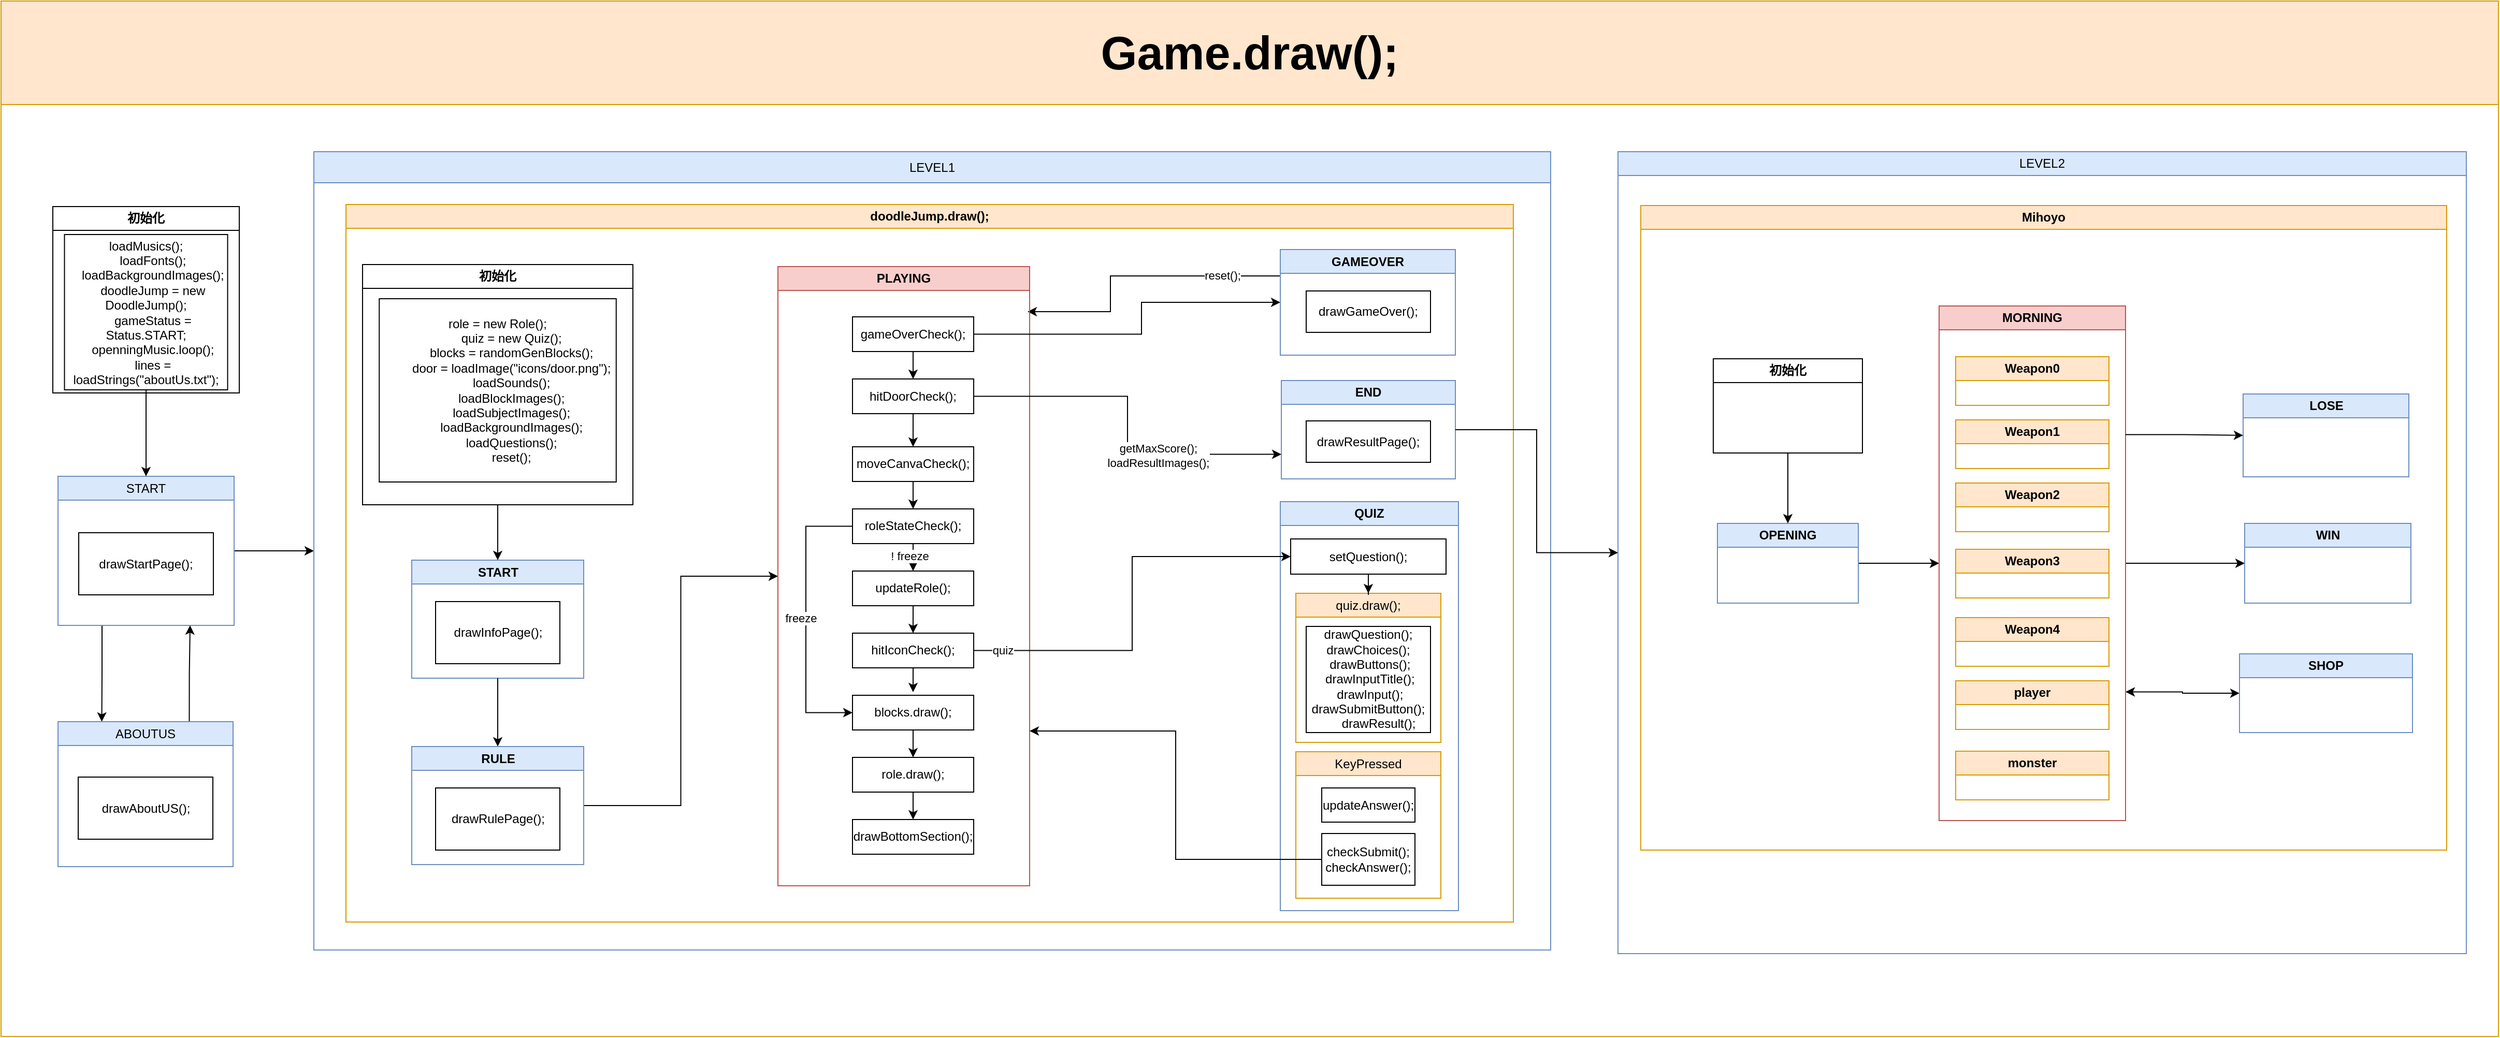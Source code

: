 <mxfile version="27.0.6">
  <diagram name="第 1 页" id="cSozIp57qJwRyhuuyeIa">
    <mxGraphModel dx="2410" dy="1085" grid="1" gridSize="10" guides="1" tooltips="1" connect="1" arrows="1" fold="1" page="1" pageScale="1" pageWidth="980" pageHeight="690" math="0" shadow="0">
      <root>
        <mxCell id="0" />
        <mxCell id="1" parent="0" />
        <mxCell id="UOpG-oegpbDqtiNNoH85-1" value="&lt;font style=&quot;font-size: 45px;&quot;&gt;Game.draw();&lt;/font&gt;" style="swimlane;whiteSpace=wrap;html=1;startSize=100;fontSize=20;fillColor=#ffe6cc;strokeColor=#d79b00;" parent="1" vertex="1">
          <mxGeometry x="39" y="40" width="2411" height="1000" as="geometry">
            <mxRectangle x="840" y="20" width="200" height="100" as="alternateBounds" />
          </mxGeometry>
        </mxCell>
        <mxCell id="UOpG-oegpbDqtiNNoH85-2" style="edgeStyle=orthogonalEdgeStyle;rounded=0;orthogonalLoop=1;jettySize=auto;html=1;exitX=1;exitY=0.5;exitDx=0;exitDy=0;entryX=0;entryY=0.5;entryDx=0;entryDy=0;" parent="UOpG-oegpbDqtiNNoH85-1" edge="1">
          <mxGeometry relative="1" as="geometry">
            <mxPoint x="160" y="260" as="sourcePoint" />
          </mxGeometry>
        </mxCell>
        <mxCell id="UOpG-oegpbDqtiNNoH85-3" style="edgeStyle=orthogonalEdgeStyle;rounded=0;orthogonalLoop=1;jettySize=auto;html=1;exitX=0.25;exitY=1;exitDx=0;exitDy=0;entryX=0.25;entryY=0;entryDx=0;entryDy=0;" parent="UOpG-oegpbDqtiNNoH85-1" source="UOpG-oegpbDqtiNNoH85-5" target="UOpG-oegpbDqtiNNoH85-8" edge="1">
          <mxGeometry relative="1" as="geometry" />
        </mxCell>
        <mxCell id="UOpG-oegpbDqtiNNoH85-4" style="edgeStyle=orthogonalEdgeStyle;rounded=0;orthogonalLoop=1;jettySize=auto;html=1;exitX=1;exitY=0.5;exitDx=0;exitDy=0;entryX=0;entryY=0.5;entryDx=0;entryDy=0;" parent="UOpG-oegpbDqtiNNoH85-1" source="UOpG-oegpbDqtiNNoH85-5" target="UOpG-oegpbDqtiNNoH85-10" edge="1">
          <mxGeometry relative="1" as="geometry" />
        </mxCell>
        <mxCell id="UOpG-oegpbDqtiNNoH85-5" value="&lt;span style=&quot;font-weight: 400;&quot;&gt;START&lt;/span&gt;" style="swimlane;whiteSpace=wrap;html=1;fillColor=#dae8fc;strokeColor=#6c8ebf;startSize=23;" parent="UOpG-oegpbDqtiNNoH85-1" vertex="1">
          <mxGeometry x="55" y="459" width="170" height="144" as="geometry">
            <mxRectangle x="47" y="501" width="120" height="60" as="alternateBounds" />
          </mxGeometry>
        </mxCell>
        <mxCell id="UOpG-oegpbDqtiNNoH85-6" value="drawStartPage();" style="rounded=0;whiteSpace=wrap;html=1;" parent="UOpG-oegpbDqtiNNoH85-5" vertex="1">
          <mxGeometry x="20" y="54.5" width="130" height="60" as="geometry" />
        </mxCell>
        <mxCell id="UOpG-oegpbDqtiNNoH85-7" style="edgeStyle=orthogonalEdgeStyle;rounded=0;orthogonalLoop=1;jettySize=auto;html=1;exitX=0.75;exitY=0;exitDx=0;exitDy=0;entryX=0.75;entryY=1;entryDx=0;entryDy=0;" parent="UOpG-oegpbDqtiNNoH85-1" source="UOpG-oegpbDqtiNNoH85-8" target="UOpG-oegpbDqtiNNoH85-5" edge="1">
          <mxGeometry relative="1" as="geometry" />
        </mxCell>
        <mxCell id="UOpG-oegpbDqtiNNoH85-10" value="&lt;span style=&quot;font-weight: 400;&quot;&gt;LEVEL1&lt;/span&gt;" style="swimlane;whiteSpace=wrap;html=1;startSize=30;fillColor=#dae8fc;strokeColor=#6c8ebf;" parent="UOpG-oegpbDqtiNNoH85-1" vertex="1">
          <mxGeometry x="302" y="145.5" width="1194" height="771" as="geometry">
            <mxRectangle x="302" y="145.5" width="120" height="60" as="alternateBounds" />
          </mxGeometry>
        </mxCell>
        <mxCell id="UOpG-oegpbDqtiNNoH85-11" value="doodleJump.draw();" style="swimlane;whiteSpace=wrap;html=1;startSize=23;fillColor=#ffe6cc;strokeColor=#d79b00;" parent="UOpG-oegpbDqtiNNoH85-10" vertex="1">
          <mxGeometry x="31" y="51" width="1127" height="693" as="geometry">
            <mxRectangle x="16" y="44" width="130" height="60" as="alternateBounds" />
          </mxGeometry>
        </mxCell>
        <mxCell id="UOpG-oegpbDqtiNNoH85-13" value="START" style="swimlane;whiteSpace=wrap;html=1;startSize=23;fillColor=#dae8fc;strokeColor=#6c8ebf;" parent="UOpG-oegpbDqtiNNoH85-11" vertex="1">
          <mxGeometry x="63.5" y="343.5" width="166" height="114" as="geometry">
            <mxRectangle x="44" y="186" width="130" height="60" as="alternateBounds" />
          </mxGeometry>
        </mxCell>
        <mxCell id="UOpG-oegpbDqtiNNoH85-14" value="drawInfoPage();" style="whiteSpace=wrap;html=1;" parent="UOpG-oegpbDqtiNNoH85-13" vertex="1">
          <mxGeometry x="23" y="40" width="120" height="60" as="geometry" />
        </mxCell>
        <mxCell id="UOpG-oegpbDqtiNNoH85-182" style="edgeStyle=orthogonalEdgeStyle;rounded=0;orthogonalLoop=1;jettySize=auto;html=1;exitX=0;exitY=0.25;exitDx=0;exitDy=0;" parent="UOpG-oegpbDqtiNNoH85-11" source="UOpG-oegpbDqtiNNoH85-16" edge="1">
          <mxGeometry relative="1" as="geometry">
            <mxPoint x="658" y="103.5" as="targetPoint" />
            <Array as="points">
              <mxPoint x="738" y="69" />
              <mxPoint x="738" y="104" />
            </Array>
          </mxGeometry>
        </mxCell>
        <mxCell id="UOpG-oegpbDqtiNNoH85-184" value="reset();" style="edgeLabel;html=1;align=center;verticalAlign=middle;resizable=0;points=[];" parent="UOpG-oegpbDqtiNNoH85-182" vertex="1" connectable="0">
          <mxGeometry x="-0.598" y="2" relative="1" as="geometry">
            <mxPoint y="-3" as="offset" />
          </mxGeometry>
        </mxCell>
        <mxCell id="UOpG-oegpbDqtiNNoH85-16" value="GAMEOVER" style="swimlane;whiteSpace=wrap;html=1;startSize=23;fillColor=#dae8fc;strokeColor=#6c8ebf;" parent="UOpG-oegpbDqtiNNoH85-11" vertex="1">
          <mxGeometry x="902" y="43.5" width="169" height="102" as="geometry">
            <mxRectangle x="274" y="186" width="130" height="60" as="alternateBounds" />
          </mxGeometry>
        </mxCell>
        <mxCell id="UOpG-oegpbDqtiNNoH85-17" value="drawGameOver();" style="whiteSpace=wrap;html=1;" parent="UOpG-oegpbDqtiNNoH85-16" vertex="1">
          <mxGeometry x="25" y="40" width="120" height="40" as="geometry" />
        </mxCell>
        <mxCell id="UOpG-oegpbDqtiNNoH85-18" style="edgeStyle=orthogonalEdgeStyle;rounded=0;orthogonalLoop=1;jettySize=auto;html=1;exitX=0.5;exitY=1;exitDx=0;exitDy=0;entryX=0.5;entryY=0;entryDx=0;entryDy=0;" parent="UOpG-oegpbDqtiNNoH85-11" source="UOpG-oegpbDqtiNNoH85-19" target="UOpG-oegpbDqtiNNoH85-13" edge="1">
          <mxGeometry relative="1" as="geometry" />
        </mxCell>
        <mxCell id="UOpG-oegpbDqtiNNoH85-19" value="初始化" style="swimlane;whiteSpace=wrap;html=1;startSize=23;" parent="UOpG-oegpbDqtiNNoH85-11" vertex="1">
          <mxGeometry x="16" y="58" width="261" height="232" as="geometry">
            <mxRectangle x="118.5" y="47" width="130" height="60" as="alternateBounds" />
          </mxGeometry>
        </mxCell>
        <mxCell id="UOpG-oegpbDqtiNNoH85-20" value="&lt;div&gt;role = new Role();&lt;/div&gt;&lt;div&gt;&amp;nbsp; &amp;nbsp; &amp;nbsp; &amp;nbsp; quiz = new Quiz();&lt;/div&gt;&lt;div&gt;&amp;nbsp; &amp;nbsp; &amp;nbsp; &amp;nbsp; blocks = randomGenBlocks();&lt;/div&gt;&lt;div&gt;&amp;nbsp; &amp;nbsp; &amp;nbsp; &amp;nbsp; door = loadImage(&quot;icons/door.png&quot;);&lt;/div&gt;&lt;div&gt;&amp;nbsp; &amp;nbsp; &amp;nbsp; &amp;nbsp; loadSounds();&lt;/div&gt;&lt;div&gt;&amp;nbsp; &amp;nbsp; &amp;nbsp; &amp;nbsp; loadBlockImages();&lt;/div&gt;&lt;div&gt;&amp;nbsp; &amp;nbsp; &amp;nbsp; &amp;nbsp; loadSubjectImages();&lt;/div&gt;&lt;div&gt;&amp;nbsp; &amp;nbsp; &amp;nbsp; &amp;nbsp; loadBackgroundImages();&lt;/div&gt;&lt;div&gt;&amp;nbsp; &amp;nbsp; &amp;nbsp; &amp;nbsp; loadQuestions();&lt;/div&gt;&lt;div&gt;&amp;nbsp; &amp;nbsp; &amp;nbsp; &amp;nbsp; reset();&lt;/div&gt;" style="whiteSpace=wrap;html=1;" parent="UOpG-oegpbDqtiNNoH85-19" vertex="1">
          <mxGeometry x="16.13" y="33" width="228.75" height="177" as="geometry" />
        </mxCell>
        <mxCell id="UOpG-oegpbDqtiNNoH85-22" value="PLAYING" style="swimlane;whiteSpace=wrap;html=1;startSize=23;fillColor=#f8cecc;strokeColor=#b85450;" parent="UOpG-oegpbDqtiNNoH85-11" vertex="1">
          <mxGeometry x="417" y="60" width="243" height="598" as="geometry">
            <mxRectangle x="398" y="438" width="130" height="60" as="alternateBounds" />
          </mxGeometry>
        </mxCell>
        <mxCell id="UOpG-oegpbDqtiNNoH85-152" value="" style="edgeStyle=orthogonalEdgeStyle;rounded=0;orthogonalLoop=1;jettySize=auto;html=1;entryX=0.5;entryY=0;entryDx=0;entryDy=0;" parent="UOpG-oegpbDqtiNNoH85-22" source="UOpG-oegpbDqtiNNoH85-65" target="UOpG-oegpbDqtiNNoH85-66" edge="1">
          <mxGeometry relative="1" as="geometry" />
        </mxCell>
        <mxCell id="UOpG-oegpbDqtiNNoH85-65" value="hitDoorCheck();" style="rounded=0;whiteSpace=wrap;html=1;" parent="UOpG-oegpbDqtiNNoH85-22" vertex="1">
          <mxGeometry x="72" y="108.5" width="117" height="33.5" as="geometry" />
        </mxCell>
        <mxCell id="UOpG-oegpbDqtiNNoH85-153" value="" style="edgeStyle=orthogonalEdgeStyle;rounded=0;orthogonalLoop=1;jettySize=auto;html=1;entryX=0.5;entryY=0;entryDx=0;entryDy=0;" parent="UOpG-oegpbDqtiNNoH85-22" source="UOpG-oegpbDqtiNNoH85-66" target="UOpG-oegpbDqtiNNoH85-67" edge="1">
          <mxGeometry relative="1" as="geometry" />
        </mxCell>
        <mxCell id="UOpG-oegpbDqtiNNoH85-66" value="moveCanvaCheck();" style="rounded=0;whiteSpace=wrap;html=1;" parent="UOpG-oegpbDqtiNNoH85-22" vertex="1">
          <mxGeometry x="72" y="174" width="117" height="33.5" as="geometry" />
        </mxCell>
        <mxCell id="UOpG-oegpbDqtiNNoH85-154" value="" style="edgeStyle=orthogonalEdgeStyle;rounded=0;orthogonalLoop=1;jettySize=auto;html=1;entryX=0.5;entryY=0;entryDx=0;entryDy=0;" parent="UOpG-oegpbDqtiNNoH85-22" source="UOpG-oegpbDqtiNNoH85-67" target="UOpG-oegpbDqtiNNoH85-68" edge="1">
          <mxGeometry relative="1" as="geometry" />
        </mxCell>
        <mxCell id="UOpG-oegpbDqtiNNoH85-67" value="roleStateCheck();" style="rounded=0;whiteSpace=wrap;html=1;" parent="UOpG-oegpbDqtiNNoH85-22" vertex="1">
          <mxGeometry x="72" y="234" width="117" height="33.5" as="geometry" />
        </mxCell>
        <mxCell id="UOpG-oegpbDqtiNNoH85-155" value="" style="edgeStyle=orthogonalEdgeStyle;rounded=0;orthogonalLoop=1;jettySize=auto;html=1;entryX=0.5;entryY=0;entryDx=0;entryDy=0;" parent="UOpG-oegpbDqtiNNoH85-22" source="UOpG-oegpbDqtiNNoH85-68" target="UOpG-oegpbDqtiNNoH85-69" edge="1">
          <mxGeometry relative="1" as="geometry" />
        </mxCell>
        <mxCell id="UOpG-oegpbDqtiNNoH85-68" value="updateRole();" style="rounded=0;whiteSpace=wrap;html=1;" parent="UOpG-oegpbDqtiNNoH85-22" vertex="1">
          <mxGeometry x="72" y="294" width="117" height="33.5" as="geometry" />
        </mxCell>
        <mxCell id="UOpG-oegpbDqtiNNoH85-156" value="" style="edgeStyle=orthogonalEdgeStyle;rounded=0;orthogonalLoop=1;jettySize=auto;html=1;entryX=0.5;entryY=-0.09;entryDx=0;entryDy=0;entryPerimeter=0;" parent="UOpG-oegpbDqtiNNoH85-22" source="UOpG-oegpbDqtiNNoH85-69" target="UOpG-oegpbDqtiNNoH85-149" edge="1">
          <mxGeometry relative="1" as="geometry" />
        </mxCell>
        <mxCell id="UOpG-oegpbDqtiNNoH85-69" value="hitIconCheck();" style="rounded=0;whiteSpace=wrap;html=1;" parent="UOpG-oegpbDqtiNNoH85-22" vertex="1">
          <mxGeometry x="72" y="354" width="117" height="33.5" as="geometry" />
        </mxCell>
        <mxCell id="UOpG-oegpbDqtiNNoH85-157" value="" style="edgeStyle=orthogonalEdgeStyle;rounded=0;orthogonalLoop=1;jettySize=auto;html=1;entryX=0.5;entryY=0;entryDx=0;entryDy=0;" parent="UOpG-oegpbDqtiNNoH85-22" source="UOpG-oegpbDqtiNNoH85-149" target="UOpG-oegpbDqtiNNoH85-150" edge="1">
          <mxGeometry relative="1" as="geometry" />
        </mxCell>
        <mxCell id="UOpG-oegpbDqtiNNoH85-149" value="blocks.draw();" style="rounded=0;whiteSpace=wrap;html=1;" parent="UOpG-oegpbDqtiNNoH85-22" vertex="1">
          <mxGeometry x="72" y="414" width="117" height="33.5" as="geometry" />
        </mxCell>
        <mxCell id="UOpG-oegpbDqtiNNoH85-158" value="" style="edgeStyle=orthogonalEdgeStyle;rounded=0;orthogonalLoop=1;jettySize=auto;html=1;" parent="UOpG-oegpbDqtiNNoH85-22" source="UOpG-oegpbDqtiNNoH85-150" target="UOpG-oegpbDqtiNNoH85-151" edge="1">
          <mxGeometry relative="1" as="geometry" />
        </mxCell>
        <mxCell id="UOpG-oegpbDqtiNNoH85-150" value="role.draw();" style="rounded=0;whiteSpace=wrap;html=1;" parent="UOpG-oegpbDqtiNNoH85-22" vertex="1">
          <mxGeometry x="72" y="474" width="117" height="33.5" as="geometry" />
        </mxCell>
        <mxCell id="UOpG-oegpbDqtiNNoH85-151" value="drawBottomSection();" style="rounded=0;whiteSpace=wrap;html=1;" parent="UOpG-oegpbDqtiNNoH85-22" vertex="1">
          <mxGeometry x="72" y="534" width="117" height="33.5" as="geometry" />
        </mxCell>
        <mxCell id="UOpG-oegpbDqtiNNoH85-159" style="edgeStyle=orthogonalEdgeStyle;rounded=0;orthogonalLoop=1;jettySize=auto;html=1;entryX=0;entryY=0.5;entryDx=0;entryDy=0;" parent="UOpG-oegpbDqtiNNoH85-22" source="UOpG-oegpbDqtiNNoH85-67" target="UOpG-oegpbDqtiNNoH85-149" edge="1">
          <mxGeometry relative="1" as="geometry">
            <mxPoint x="47" y="444" as="targetPoint" />
            <Array as="points">
              <mxPoint x="27" y="250.5" />
              <mxPoint x="27" y="430.5" />
            </Array>
          </mxGeometry>
        </mxCell>
        <mxCell id="UOpG-oegpbDqtiNNoH85-160" value="freeze" style="edgeLabel;html=1;align=center;verticalAlign=middle;resizable=0;points=[];" parent="UOpG-oegpbDqtiNNoH85-159" vertex="1" connectable="0">
          <mxGeometry x="0.654" y="1" relative="1" as="geometry">
            <mxPoint x="-6" y="-90" as="offset" />
          </mxGeometry>
        </mxCell>
        <mxCell id="UOpG-oegpbDqtiNNoH85-161" value="! freeze" style="edgeLabel;html=1;align=center;verticalAlign=middle;resizable=0;points=[];" parent="UOpG-oegpbDqtiNNoH85-22" vertex="1" connectable="0">
          <mxGeometry x="127" y="279" as="geometry" />
        </mxCell>
        <mxCell id="UOpG-oegpbDqtiNNoH85-175" style="edgeStyle=orthogonalEdgeStyle;rounded=0;orthogonalLoop=1;jettySize=auto;html=1;entryX=0.5;entryY=0;entryDx=0;entryDy=0;" parent="UOpG-oegpbDqtiNNoH85-22" source="UOpG-oegpbDqtiNNoH85-174" target="UOpG-oegpbDqtiNNoH85-65" edge="1">
          <mxGeometry relative="1" as="geometry" />
        </mxCell>
        <mxCell id="UOpG-oegpbDqtiNNoH85-174" value="gameOverCheck();" style="rounded=0;whiteSpace=wrap;html=1;" parent="UOpG-oegpbDqtiNNoH85-22" vertex="1">
          <mxGeometry x="72" y="48.5" width="117" height="33.5" as="geometry" />
        </mxCell>
        <mxCell id="UOpG-oegpbDqtiNNoH85-37" value="QUIZ" style="swimlane;whiteSpace=wrap;html=1;startSize=23;fillColor=#dae8fc;strokeColor=#6c8ebf;" parent="UOpG-oegpbDqtiNNoH85-11" vertex="1">
          <mxGeometry x="902" y="287" width="172" height="395" as="geometry">
            <mxRectangle x="921" y="526" width="130" height="60" as="alternateBounds" />
          </mxGeometry>
        </mxCell>
        <mxCell id="UOpG-oegpbDqtiNNoH85-38" value="&lt;span style=&quot;font-weight: 400;&quot;&gt;quiz.draw();&lt;/span&gt;" style="swimlane;whiteSpace=wrap;html=1;startSize=23;fillColor=#ffe6cc;strokeColor=#d79b00;" parent="UOpG-oegpbDqtiNNoH85-37" vertex="1">
          <mxGeometry x="15" y="88.5" width="140" height="144" as="geometry">
            <mxRectangle x="16" y="250.5" width="130" height="60" as="alternateBounds" />
          </mxGeometry>
        </mxCell>
        <mxCell id="UOpG-oegpbDqtiNNoH85-39" value="drawQuestion();&lt;div&gt;&lt;div&gt;drawChoices();&lt;/div&gt;&lt;div&gt;&amp;nbsp;drawButtons();&lt;/div&gt;&lt;div&gt;&amp;nbsp;drawInputTitle();&lt;/div&gt;&lt;div&gt;&amp;nbsp;drawInput();&lt;/div&gt;&lt;/div&gt;&lt;div&gt;&lt;div&gt;drawSubmitButton();&lt;/div&gt;&lt;div&gt;&amp;nbsp; &amp;nbsp; &amp;nbsp; drawResult();&lt;/div&gt;&lt;/div&gt;" style="whiteSpace=wrap;html=1;" parent="UOpG-oegpbDqtiNNoH85-38" vertex="1">
          <mxGeometry x="10" y="32" width="120" height="102.5" as="geometry" />
        </mxCell>
        <mxCell id="UOpG-oegpbDqtiNNoH85-171" style="edgeStyle=orthogonalEdgeStyle;rounded=0;orthogonalLoop=1;jettySize=auto;html=1;entryX=0.5;entryY=0;entryDx=0;entryDy=0;" parent="UOpG-oegpbDqtiNNoH85-37" source="UOpG-oegpbDqtiNNoH85-41" target="UOpG-oegpbDqtiNNoH85-38" edge="1">
          <mxGeometry relative="1" as="geometry" />
        </mxCell>
        <mxCell id="UOpG-oegpbDqtiNNoH85-41" value="setQuestion();" style="whiteSpace=wrap;html=1;" parent="UOpG-oegpbDqtiNNoH85-37" vertex="1">
          <mxGeometry x="10" y="36" width="150" height="34" as="geometry" />
        </mxCell>
        <mxCell id="UOpG-oegpbDqtiNNoH85-42" value="&lt;span style=&quot;font-weight: 400;&quot;&gt;KeyPressed&lt;/span&gt;" style="swimlane;whiteSpace=wrap;html=1;startSize=23;fillColor=#ffe6cc;strokeColor=#d79b00;" parent="UOpG-oegpbDqtiNNoH85-37" vertex="1">
          <mxGeometry x="15" y="241.5" width="140" height="141.5" as="geometry">
            <mxRectangle x="20" y="121" width="130" height="60" as="alternateBounds" />
          </mxGeometry>
        </mxCell>
        <mxCell id="UOpG-oegpbDqtiNNoH85-168" value="updateAnswer();" style="whiteSpace=wrap;html=1;" parent="UOpG-oegpbDqtiNNoH85-42" vertex="1">
          <mxGeometry x="25" y="35" width="90" height="33" as="geometry" />
        </mxCell>
        <mxCell id="UOpG-oegpbDqtiNNoH85-169" value="&lt;div&gt;checkSubmit();&lt;/div&gt;&lt;div&gt;checkAnswer();&lt;/div&gt;" style="whiteSpace=wrap;html=1;" parent="UOpG-oegpbDqtiNNoH85-42" vertex="1">
          <mxGeometry x="25" y="79" width="90" height="50" as="geometry" />
        </mxCell>
        <mxCell id="UOpG-oegpbDqtiNNoH85-165" style="edgeStyle=orthogonalEdgeStyle;rounded=0;orthogonalLoop=1;jettySize=auto;html=1;entryX=0;entryY=0.5;entryDx=0;entryDy=0;" parent="UOpG-oegpbDqtiNNoH85-11" source="UOpG-oegpbDqtiNNoH85-69" target="UOpG-oegpbDqtiNNoH85-41" edge="1">
          <mxGeometry relative="1" as="geometry">
            <mxPoint x="767" y="400.25" as="targetPoint" />
          </mxGeometry>
        </mxCell>
        <mxCell id="UOpG-oegpbDqtiNNoH85-172" value="quiz" style="edgeLabel;html=1;align=center;verticalAlign=middle;resizable=0;points=[];" parent="UOpG-oegpbDqtiNNoH85-165" vertex="1" connectable="0">
          <mxGeometry x="-0.494" relative="1" as="geometry">
            <mxPoint x="-73" y="-1" as="offset" />
          </mxGeometry>
        </mxCell>
        <mxCell id="UOpG-oegpbDqtiNNoH85-45" value="END" style="swimlane;whiteSpace=wrap;html=1;startSize=23;fillColor=#dae8fc;strokeColor=#6c8ebf;" parent="UOpG-oegpbDqtiNNoH85-11" vertex="1">
          <mxGeometry x="903" y="170" width="168" height="95" as="geometry">
            <mxRectangle x="921" y="97" width="130" height="60" as="alternateBounds" />
          </mxGeometry>
        </mxCell>
        <mxCell id="UOpG-oegpbDqtiNNoH85-46" value="drawResultPage();" style="whiteSpace=wrap;html=1;" parent="UOpG-oegpbDqtiNNoH85-45" vertex="1">
          <mxGeometry x="24" y="39" width="120" height="40" as="geometry" />
        </mxCell>
        <mxCell id="UOpG-oegpbDqtiNNoH85-64" style="edgeStyle=orthogonalEdgeStyle;rounded=0;orthogonalLoop=1;jettySize=auto;html=1;exitX=0.5;exitY=1;exitDx=0;exitDy=0;entryX=0.5;entryY=0;entryDx=0;entryDy=0;" parent="UOpG-oegpbDqtiNNoH85-11" source="UOpG-oegpbDqtiNNoH85-13" target="UOpG-oegpbDqtiNNoH85-54" edge="1">
          <mxGeometry relative="1" as="geometry">
            <mxPoint x="37" y="403.5" as="sourcePoint" />
            <mxPoint x="277" y="413.5" as="targetPoint" />
          </mxGeometry>
        </mxCell>
        <mxCell id="UOpG-oegpbDqtiNNoH85-181" style="edgeStyle=orthogonalEdgeStyle;rounded=0;orthogonalLoop=1;jettySize=auto;html=1;entryX=0;entryY=0.5;entryDx=0;entryDy=0;" parent="UOpG-oegpbDqtiNNoH85-11" source="UOpG-oegpbDqtiNNoH85-54" target="UOpG-oegpbDqtiNNoH85-22" edge="1">
          <mxGeometry relative="1" as="geometry" />
        </mxCell>
        <mxCell id="UOpG-oegpbDqtiNNoH85-54" value="RULE" style="swimlane;whiteSpace=wrap;html=1;startSize=23;fillColor=#dae8fc;strokeColor=#6c8ebf;" parent="UOpG-oegpbDqtiNNoH85-11" vertex="1">
          <mxGeometry x="63.5" y="523.5" width="166" height="114" as="geometry">
            <mxRectangle x="44" y="186" width="130" height="60" as="alternateBounds" />
          </mxGeometry>
        </mxCell>
        <mxCell id="UOpG-oegpbDqtiNNoH85-55" value="drawRulePage();" style="whiteSpace=wrap;html=1;" parent="UOpG-oegpbDqtiNNoH85-54" vertex="1">
          <mxGeometry x="23" y="40" width="120" height="60" as="geometry" />
        </mxCell>
        <mxCell id="UOpG-oegpbDqtiNNoH85-170" style="edgeStyle=orthogonalEdgeStyle;rounded=0;orthogonalLoop=1;jettySize=auto;html=1;entryX=1;entryY=0.75;entryDx=0;entryDy=0;" parent="UOpG-oegpbDqtiNNoH85-11" source="UOpG-oegpbDqtiNNoH85-169" target="UOpG-oegpbDqtiNNoH85-22" edge="1">
          <mxGeometry relative="1" as="geometry" />
        </mxCell>
        <mxCell id="UOpG-oegpbDqtiNNoH85-176" style="edgeStyle=orthogonalEdgeStyle;rounded=0;orthogonalLoop=1;jettySize=auto;html=1;exitX=1;exitY=0.5;exitDx=0;exitDy=0;entryX=0;entryY=0.5;entryDx=0;entryDy=0;" parent="UOpG-oegpbDqtiNNoH85-11" source="UOpG-oegpbDqtiNNoH85-174" target="UOpG-oegpbDqtiNNoH85-16" edge="1">
          <mxGeometry relative="1" as="geometry">
            <Array as="points">
              <mxPoint x="768" y="125" />
              <mxPoint x="768" y="95" />
            </Array>
          </mxGeometry>
        </mxCell>
        <mxCell id="UOpG-oegpbDqtiNNoH85-178" style="edgeStyle=orthogonalEdgeStyle;rounded=0;orthogonalLoop=1;jettySize=auto;html=1;entryX=0;entryY=0.75;entryDx=0;entryDy=0;" parent="UOpG-oegpbDqtiNNoH85-11" source="UOpG-oegpbDqtiNNoH85-65" target="UOpG-oegpbDqtiNNoH85-45" edge="1">
          <mxGeometry relative="1" as="geometry" />
        </mxCell>
        <mxCell id="UOpG-oegpbDqtiNNoH85-179" value="getMaxScore();&lt;div&gt;loadResultImages();&lt;/div&gt;" style="edgeLabel;html=1;align=center;verticalAlign=middle;resizable=0;points=[];" parent="UOpG-oegpbDqtiNNoH85-178" vertex="1" connectable="0">
          <mxGeometry x="0.327" y="-1" relative="1" as="geometry">
            <mxPoint as="offset" />
          </mxGeometry>
        </mxCell>
        <mxCell id="UOpG-oegpbDqtiNNoH85-8" value="&lt;span style=&quot;font-weight: 400;&quot;&gt;ABOUTUS&lt;/span&gt;" style="swimlane;whiteSpace=wrap;html=1;fillColor=#dae8fc;strokeColor=#6c8ebf;" parent="UOpG-oegpbDqtiNNoH85-1" vertex="1">
          <mxGeometry x="55" y="696" width="169" height="140" as="geometry">
            <mxRectangle x="60" y="709" width="120" height="60" as="alternateBounds" />
          </mxGeometry>
        </mxCell>
        <mxCell id="UOpG-oegpbDqtiNNoH85-9" value="drawAboutUS();" style="rounded=0;whiteSpace=wrap;html=1;" parent="UOpG-oegpbDqtiNNoH85-8" vertex="1">
          <mxGeometry x="19.5" y="53.5" width="130" height="60" as="geometry" />
        </mxCell>
        <mxCell id="UOpG-oegpbDqtiNNoH85-48" value="初始化" style="swimlane;whiteSpace=wrap;html=1;startSize=23;" parent="UOpG-oegpbDqtiNNoH85-1" vertex="1">
          <mxGeometry x="50" y="198.5" width="180" height="180" as="geometry">
            <mxRectangle x="42" y="391" width="130" height="60" as="alternateBounds" />
          </mxGeometry>
        </mxCell>
        <mxCell id="UOpG-oegpbDqtiNNoH85-49" value="&lt;div&gt;loadMusics();&lt;/div&gt;&lt;div&gt;&amp;nbsp; &amp;nbsp; loadFonts();&lt;/div&gt;&lt;div&gt;&amp;nbsp; &amp;nbsp; loadBackgroundImages();&lt;/div&gt;&lt;div&gt;&amp;nbsp; &amp;nbsp; doodleJump = new DoodleJump();&lt;/div&gt;&lt;div&gt;&amp;nbsp; &amp;nbsp; gameStatus = Status.START;&lt;/div&gt;&lt;div&gt;&amp;nbsp; &amp;nbsp; openningMusic.loop();&lt;/div&gt;&lt;div&gt;&amp;nbsp; &amp;nbsp; lines = loadStrings(&quot;aboutUs.txt&quot;);&lt;/div&gt;" style="whiteSpace=wrap;html=1;" parent="UOpG-oegpbDqtiNNoH85-48" vertex="1">
          <mxGeometry x="11.25" y="27" width="157.5" height="150" as="geometry" />
        </mxCell>
        <mxCell id="UOpG-oegpbDqtiNNoH85-50" style="edgeStyle=orthogonalEdgeStyle;rounded=0;orthogonalLoop=1;jettySize=auto;html=1;exitX=0.5;exitY=1;exitDx=0;exitDy=0;entryX=0.5;entryY=0;entryDx=0;entryDy=0;" parent="UOpG-oegpbDqtiNNoH85-1" source="UOpG-oegpbDqtiNNoH85-49" target="UOpG-oegpbDqtiNNoH85-5" edge="1">
          <mxGeometry relative="1" as="geometry" />
        </mxCell>
        <mxCell id="UOpG-oegpbDqtiNNoH85-51" value="&lt;span style=&quot;font-weight: 400;&quot;&gt;LEVEL2&lt;/span&gt;" style="swimlane;whiteSpace=wrap;html=1;fillColor=#dae8fc;strokeColor=#6c8ebf;" parent="UOpG-oegpbDqtiNNoH85-1" vertex="1">
          <mxGeometry x="1561" y="145.5" width="819" height="774.5" as="geometry">
            <mxRectangle x="1579" y="318.5" width="120" height="60" as="alternateBounds" />
          </mxGeometry>
        </mxCell>
        <mxCell id="1UaWpMGUGD5VVFI6ZUOG-1" value="Mihoyo" style="swimlane;whiteSpace=wrap;html=1;startSize=23;fillColor=#ffe6cc;strokeColor=#d79b00;" vertex="1" parent="UOpG-oegpbDqtiNNoH85-51">
          <mxGeometry x="22" y="52" width="778" height="622.5" as="geometry">
            <mxRectangle x="16" y="44" width="130" height="60" as="alternateBounds" />
          </mxGeometry>
        </mxCell>
        <mxCell id="1UaWpMGUGD5VVFI6ZUOG-2" style="edgeStyle=orthogonalEdgeStyle;rounded=0;orthogonalLoop=1;jettySize=auto;html=1;exitX=1;exitY=0.5;exitDx=0;exitDy=0;entryX=0;entryY=0.5;entryDx=0;entryDy=0;" edge="1" parent="1UaWpMGUGD5VVFI6ZUOG-1" source="1UaWpMGUGD5VVFI6ZUOG-3" target="1UaWpMGUGD5VVFI6ZUOG-9">
          <mxGeometry relative="1" as="geometry" />
        </mxCell>
        <mxCell id="1UaWpMGUGD5VVFI6ZUOG-3" value="OPENING" style="swimlane;whiteSpace=wrap;html=1;startSize=23;fillColor=#dae8fc;strokeColor=#6c8ebf;" vertex="1" parent="1UaWpMGUGD5VVFI6ZUOG-1">
          <mxGeometry x="74" y="307" width="136" height="77" as="geometry">
            <mxRectangle x="44" y="186" width="130" height="60" as="alternateBounds" />
          </mxGeometry>
        </mxCell>
        <mxCell id="1UaWpMGUGD5VVFI6ZUOG-4" value="WIN" style="swimlane;whiteSpace=wrap;html=1;startSize=23;fillColor=#dae8fc;strokeColor=#6c8ebf;" vertex="1" parent="1UaWpMGUGD5VVFI6ZUOG-1">
          <mxGeometry x="583" y="307" width="160.5" height="77" as="geometry">
            <mxRectangle x="274" y="186" width="130" height="60" as="alternateBounds" />
          </mxGeometry>
        </mxCell>
        <mxCell id="1UaWpMGUGD5VVFI6ZUOG-5" style="edgeStyle=orthogonalEdgeStyle;rounded=0;orthogonalLoop=1;jettySize=auto;html=1;exitX=0.5;exitY=1;exitDx=0;exitDy=0;entryX=0.5;entryY=0;entryDx=0;entryDy=0;" edge="1" parent="1UaWpMGUGD5VVFI6ZUOG-1" source="1UaWpMGUGD5VVFI6ZUOG-6" target="1UaWpMGUGD5VVFI6ZUOG-3">
          <mxGeometry relative="1" as="geometry" />
        </mxCell>
        <mxCell id="1UaWpMGUGD5VVFI6ZUOG-6" value="初始化" style="swimlane;whiteSpace=wrap;html=1;startSize=23;" vertex="1" parent="1UaWpMGUGD5VVFI6ZUOG-1">
          <mxGeometry x="70" y="148" width="144" height="91" as="geometry">
            <mxRectangle x="118.5" y="47" width="130" height="60" as="alternateBounds" />
          </mxGeometry>
        </mxCell>
        <mxCell id="1UaWpMGUGD5VVFI6ZUOG-7" style="edgeStyle=orthogonalEdgeStyle;rounded=0;orthogonalLoop=1;jettySize=auto;html=1;exitX=1;exitY=0.75;exitDx=0;exitDy=0;entryX=0;entryY=0.5;entryDx=0;entryDy=0;startArrow=classic;startFill=1;" edge="1" parent="1UaWpMGUGD5VVFI6ZUOG-1" source="1UaWpMGUGD5VVFI6ZUOG-9" target="1UaWpMGUGD5VVFI6ZUOG-17">
          <mxGeometry relative="1" as="geometry" />
        </mxCell>
        <mxCell id="1UaWpMGUGD5VVFI6ZUOG-8" style="edgeStyle=orthogonalEdgeStyle;rounded=0;orthogonalLoop=1;jettySize=auto;html=1;exitX=1;exitY=0.5;exitDx=0;exitDy=0;entryX=0;entryY=0.5;entryDx=0;entryDy=0;" edge="1" parent="1UaWpMGUGD5VVFI6ZUOG-1" source="1UaWpMGUGD5VVFI6ZUOG-9" target="1UaWpMGUGD5VVFI6ZUOG-4">
          <mxGeometry relative="1" as="geometry" />
        </mxCell>
        <mxCell id="1UaWpMGUGD5VVFI6ZUOG-9" value="MORNING" style="swimlane;whiteSpace=wrap;html=1;startSize=23;fillColor=#f8cecc;strokeColor=#b85450;" vertex="1" parent="1UaWpMGUGD5VVFI6ZUOG-1">
          <mxGeometry x="288" y="97" width="180" height="497" as="geometry">
            <mxRectangle x="398" y="438" width="130" height="60" as="alternateBounds" />
          </mxGeometry>
        </mxCell>
        <mxCell id="1UaWpMGUGD5VVFI6ZUOG-10" value="Weapon0" style="swimlane;whiteSpace=wrap;html=1;fillColor=#ffe6cc;strokeColor=#d79b00;" vertex="1" parent="1UaWpMGUGD5VVFI6ZUOG-9">
          <mxGeometry x="16" y="49" width="148" height="47" as="geometry">
            <mxRectangle x="40" y="390" width="120" height="60" as="alternateBounds" />
          </mxGeometry>
        </mxCell>
        <mxCell id="1UaWpMGUGD5VVFI6ZUOG-11" value="Weapon1" style="swimlane;whiteSpace=wrap;html=1;fillColor=#ffe6cc;strokeColor=#d79b00;" vertex="1" parent="1UaWpMGUGD5VVFI6ZUOG-9">
          <mxGeometry x="16" y="110" width="148" height="47" as="geometry">
            <mxRectangle x="40" y="390" width="120" height="60" as="alternateBounds" />
          </mxGeometry>
        </mxCell>
        <mxCell id="1UaWpMGUGD5VVFI6ZUOG-12" value="Weapon2" style="swimlane;whiteSpace=wrap;html=1;fillColor=#ffe6cc;strokeColor=#d79b00;" vertex="1" parent="1UaWpMGUGD5VVFI6ZUOG-9">
          <mxGeometry x="16" y="171" width="148" height="47" as="geometry">
            <mxRectangle x="40" y="390" width="120" height="60" as="alternateBounds" />
          </mxGeometry>
        </mxCell>
        <mxCell id="1UaWpMGUGD5VVFI6ZUOG-13" value="Weapon3" style="swimlane;whiteSpace=wrap;html=1;fillColor=#ffe6cc;strokeColor=#d79b00;" vertex="1" parent="1UaWpMGUGD5VVFI6ZUOG-9">
          <mxGeometry x="16" y="235" width="148" height="47" as="geometry">
            <mxRectangle x="40" y="390" width="120" height="60" as="alternateBounds" />
          </mxGeometry>
        </mxCell>
        <mxCell id="1UaWpMGUGD5VVFI6ZUOG-14" value="Weapon4" style="swimlane;whiteSpace=wrap;html=1;fillColor=#ffe6cc;strokeColor=#d79b00;" vertex="1" parent="1UaWpMGUGD5VVFI6ZUOG-9">
          <mxGeometry x="16" y="301" width="148" height="47" as="geometry">
            <mxRectangle x="40" y="390" width="120" height="60" as="alternateBounds" />
          </mxGeometry>
        </mxCell>
        <mxCell id="1UaWpMGUGD5VVFI6ZUOG-15" value="player" style="swimlane;whiteSpace=wrap;html=1;fillColor=#ffe6cc;strokeColor=#d79b00;" vertex="1" parent="1UaWpMGUGD5VVFI6ZUOG-9">
          <mxGeometry x="16" y="362" width="148" height="47" as="geometry">
            <mxRectangle x="40" y="390" width="120" height="60" as="alternateBounds" />
          </mxGeometry>
        </mxCell>
        <mxCell id="1UaWpMGUGD5VVFI6ZUOG-16" value="monster" style="swimlane;whiteSpace=wrap;html=1;fillColor=#ffe6cc;strokeColor=#d79b00;" vertex="1" parent="1UaWpMGUGD5VVFI6ZUOG-9">
          <mxGeometry x="16" y="430" width="148" height="47" as="geometry">
            <mxRectangle x="40" y="390" width="120" height="60" as="alternateBounds" />
          </mxGeometry>
        </mxCell>
        <mxCell id="1UaWpMGUGD5VVFI6ZUOG-17" value="SHOP" style="swimlane;whiteSpace=wrap;html=1;startSize=23;fillColor=#dae8fc;strokeColor=#6c8ebf;" vertex="1" parent="1UaWpMGUGD5VVFI6ZUOG-1">
          <mxGeometry x="578" y="433" width="167" height="76" as="geometry">
            <mxRectangle x="921" y="526" width="130" height="60" as="alternateBounds" />
          </mxGeometry>
        </mxCell>
        <mxCell id="1UaWpMGUGD5VVFI6ZUOG-18" value="LOSE" style="swimlane;whiteSpace=wrap;html=1;startSize=23;fillColor=#dae8fc;strokeColor=#6c8ebf;" vertex="1" parent="1UaWpMGUGD5VVFI6ZUOG-1">
          <mxGeometry x="581.5" y="182" width="160" height="80" as="geometry">
            <mxRectangle x="921" y="97" width="130" height="60" as="alternateBounds" />
          </mxGeometry>
        </mxCell>
        <mxCell id="1UaWpMGUGD5VVFI6ZUOG-19" style="edgeStyle=orthogonalEdgeStyle;rounded=0;orthogonalLoop=1;jettySize=auto;html=1;exitX=1;exitY=0.25;exitDx=0;exitDy=0;entryX=0;entryY=0.5;entryDx=0;entryDy=0;" edge="1" parent="1UaWpMGUGD5VVFI6ZUOG-1" source="1UaWpMGUGD5VVFI6ZUOG-9" target="1UaWpMGUGD5VVFI6ZUOG-18">
          <mxGeometry relative="1" as="geometry" />
        </mxCell>
        <mxCell id="UOpG-oegpbDqtiNNoH85-53" style="edgeStyle=orthogonalEdgeStyle;rounded=0;orthogonalLoop=1;jettySize=auto;html=1;exitX=1;exitY=0.5;exitDx=0;exitDy=0;entryX=0;entryY=0.5;entryDx=0;entryDy=0;" parent="UOpG-oegpbDqtiNNoH85-1" source="UOpG-oegpbDqtiNNoH85-45" target="UOpG-oegpbDqtiNNoH85-51" edge="1">
          <mxGeometry relative="1" as="geometry" />
        </mxCell>
      </root>
    </mxGraphModel>
  </diagram>
</mxfile>
